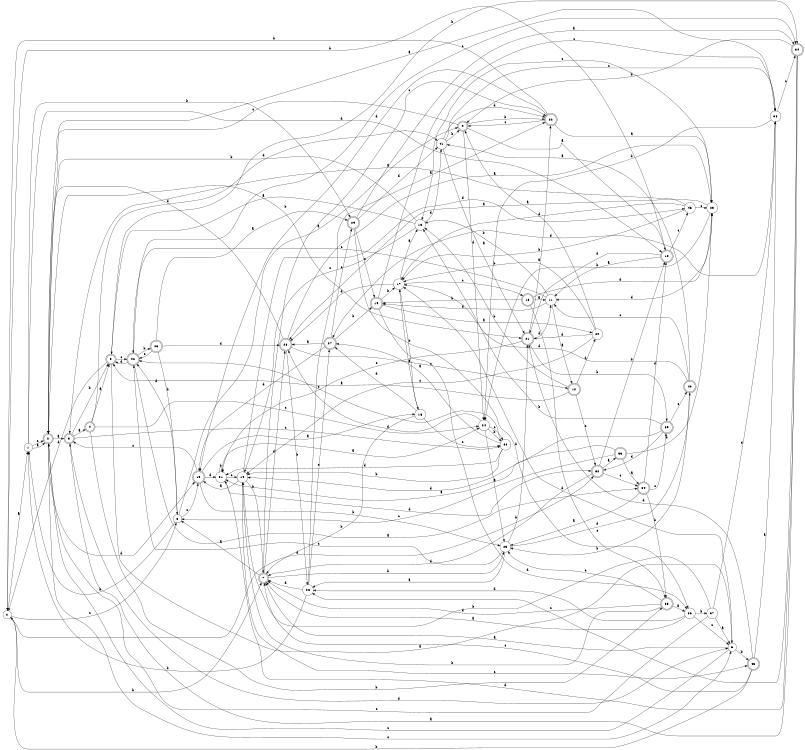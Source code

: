 digraph n38_10 {
__start0 [label="" shape="none"];

rankdir=LR;
size="8,5";

s0 [style="filled", color="black", fillcolor="white" shape="circle", label="0"];
s1 [style="filled", color="black", fillcolor="white" shape="circle", label="1"];
s2 [style="rounded,filled", color="black", fillcolor="white" shape="doublecircle", label="2"];
s3 [style="rounded,filled", color="black", fillcolor="white" shape="doublecircle", label="3"];
s4 [style="rounded,filled", color="black", fillcolor="white" shape="doublecircle", label="4"];
s5 [style="rounded,filled", color="black", fillcolor="white" shape="doublecircle", label="5"];
s6 [style="filled", color="black", fillcolor="white" shape="circle", label="6"];
s7 [style="rounded,filled", color="black", fillcolor="white" shape="doublecircle", label="7"];
s8 [style="filled", color="black", fillcolor="white" shape="circle", label="8"];
s9 [style="rounded,filled", color="black", fillcolor="white" shape="doublecircle", label="9"];
s10 [style="rounded,filled", color="black", fillcolor="white" shape="doublecircle", label="10"];
s11 [style="filled", color="black", fillcolor="white" shape="circle", label="11"];
s12 [style="rounded,filled", color="black", fillcolor="white" shape="doublecircle", label="12"];
s13 [style="filled", color="black", fillcolor="white" shape="circle", label="13"];
s14 [style="filled", color="black", fillcolor="white" shape="circle", label="14"];
s15 [style="rounded,filled", color="black", fillcolor="white" shape="doublecircle", label="15"];
s16 [style="filled", color="black", fillcolor="white" shape="circle", label="16"];
s17 [style="filled", color="black", fillcolor="white" shape="circle", label="17"];
s18 [style="rounded,filled", color="black", fillcolor="white" shape="doublecircle", label="18"];
s19 [style="rounded,filled", color="black", fillcolor="white" shape="doublecircle", label="19"];
s20 [style="filled", color="black", fillcolor="white" shape="circle", label="20"];
s21 [style="rounded,filled", color="black", fillcolor="white" shape="doublecircle", label="21"];
s22 [style="rounded,filled", color="black", fillcolor="white" shape="doublecircle", label="22"];
s23 [style="filled", color="black", fillcolor="white" shape="circle", label="23"];
s24 [style="filled", color="black", fillcolor="white" shape="circle", label="24"];
s25 [style="filled", color="black", fillcolor="white" shape="circle", label="25"];
s26 [style="filled", color="black", fillcolor="white" shape="circle", label="26"];
s27 [style="rounded,filled", color="black", fillcolor="white" shape="doublecircle", label="27"];
s28 [style="rounded,filled", color="black", fillcolor="white" shape="doublecircle", label="28"];
s29 [style="rounded,filled", color="black", fillcolor="white" shape="doublecircle", label="29"];
s30 [style="rounded,filled", color="black", fillcolor="white" shape="doublecircle", label="30"];
s31 [style="filled", color="black", fillcolor="white" shape="circle", label="31"];
s32 [style="rounded,filled", color="black", fillcolor="white" shape="doublecircle", label="32"];
s33 [style="rounded,filled", color="black", fillcolor="white" shape="doublecircle", label="33"];
s34 [style="rounded,filled", color="black", fillcolor="white" shape="doublecircle", label="34"];
s35 [style="rounded,filled", color="black", fillcolor="white" shape="doublecircle", label="35"];
s36 [style="filled", color="black", fillcolor="white" shape="circle", label="36"];
s37 [style="filled", color="black", fillcolor="white" shape="circle", label="37"];
s38 [style="filled", color="black", fillcolor="white" shape="circle", label="38"];
s39 [style="rounded,filled", color="black", fillcolor="white" shape="doublecircle", label="39"];
s40 [style="rounded,filled", color="black", fillcolor="white" shape="doublecircle", label="40"];
s41 [style="filled", color="black", fillcolor="white" shape="circle", label="41"];
s42 [style="rounded,filled", color="black", fillcolor="white" shape="doublecircle", label="42"];
s43 [style="rounded,filled", color="black", fillcolor="white" shape="doublecircle", label="43"];
s44 [style="filled", color="black", fillcolor="white" shape="circle", label="44"];
s45 [style="rounded,filled", color="black", fillcolor="white" shape="doublecircle", label="45"];
s46 [style="filled", color="black", fillcolor="white" shape="circle", label="46"];
s0 -> s1 [label="a"];
s0 -> s7 [label="b"];
s0 -> s8 [label="c"];
s0 -> s32 [label="d"];
s1 -> s2 [label="a"];
s1 -> s29 [label="b"];
s1 -> s2 [label="c"];
s1 -> s10 [label="d"];
s2 -> s3 [label="a"];
s2 -> s21 [label="b"];
s2 -> s6 [label="c"];
s2 -> s15 [label="d"];
s3 -> s4 [label="a"];
s3 -> s5 [label="b"];
s3 -> s44 [label="c"];
s3 -> s6 [label="d"];
s4 -> s5 [label="a"];
s4 -> s35 [label="b"];
s4 -> s24 [label="c"];
s4 -> s41 [label="d"];
s5 -> s6 [label="a"];
s5 -> s30 [label="b"];
s5 -> s42 [label="c"];
s5 -> s0 [label="d"];
s6 -> s7 [label="a"];
s6 -> s45 [label="b"];
s6 -> s2 [label="c"];
s6 -> s17 [label="d"];
s7 -> s8 [label="a"];
s7 -> s25 [label="b"];
s7 -> s22 [label="c"];
s7 -> s28 [label="d"];
s8 -> s9 [label="a"];
s8 -> s1 [label="b"];
s8 -> s15 [label="c"];
s8 -> s42 [label="d"];
s9 -> s10 [label="a"];
s9 -> s22 [label="b"];
s9 -> s2 [label="c"];
s9 -> s24 [label="d"];
s10 -> s11 [label="a"];
s10 -> s0 [label="b"];
s10 -> s46 [label="c"];
s10 -> s21 [label="d"];
s11 -> s12 [label="a"];
s11 -> s13 [label="b"];
s11 -> s42 [label="c"];
s11 -> s19 [label="d"];
s12 -> s5 [label="a"];
s12 -> s13 [label="b"];
s12 -> s32 [label="c"];
s12 -> s20 [label="d"];
s13 -> s5 [label="a"];
s13 -> s2 [label="b"];
s13 -> s14 [label="c"];
s13 -> s41 [label="d"];
s14 -> s15 [label="a"];
s14 -> s7 [label="b"];
s14 -> s45 [label="c"];
s14 -> s46 [label="d"];
s15 -> s16 [label="a"];
s15 -> s25 [label="b"];
s15 -> s3 [label="c"];
s15 -> s31 [label="d"];
s16 -> s17 [label="a"];
s16 -> s7 [label="b"];
s16 -> s44 [label="c"];
s16 -> s27 [label="d"];
s17 -> s13 [label="a"];
s17 -> s16 [label="b"];
s17 -> s18 [label="c"];
s17 -> s28 [label="d"];
s18 -> s11 [label="a"];
s18 -> s19 [label="b"];
s18 -> s35 [label="c"];
s18 -> s23 [label="d"];
s19 -> s20 [label="a"];
s19 -> s17 [label="b"];
s19 -> s38 [label="c"];
s19 -> s36 [label="d"];
s20 -> s9 [label="a"];
s20 -> s17 [label="b"];
s20 -> s14 [label="c"];
s20 -> s21 [label="d"];
s21 -> s22 [label="a"];
s21 -> s39 [label="b"];
s21 -> s31 [label="c"];
s21 -> s11 [label="d"];
s22 -> s23 [label="a"];
s22 -> s0 [label="b"];
s22 -> s9 [label="c"];
s22 -> s15 [label="d"];
s23 -> s3 [label="a"];
s23 -> s24 [label="b"];
s23 -> s13 [label="c"];
s23 -> s11 [label="d"];
s24 -> s25 [label="a"];
s24 -> s44 [label="b"];
s24 -> s44 [label="c"];
s24 -> s28 [label="d"];
s25 -> s26 [label="a"];
s25 -> s21 [label="b"];
s25 -> s42 [label="c"];
s25 -> s40 [label="d"];
s26 -> s22 [label="a"];
s26 -> s1 [label="b"];
s26 -> s27 [label="c"];
s26 -> s7 [label="d"];
s27 -> s28 [label="a"];
s27 -> s19 [label="b"];
s27 -> s29 [label="c"];
s27 -> s15 [label="d"];
s28 -> s23 [label="a"];
s28 -> s26 [label="b"];
s28 -> s12 [label="c"];
s28 -> s2 [label="d"];
s29 -> s30 [label="a"];
s29 -> s36 [label="b"];
s29 -> s19 [label="c"];
s29 -> s41 [label="d"];
s30 -> s3 [label="a"];
s30 -> s9 [label="b"];
s30 -> s26 [label="c"];
s30 -> s31 [label="d"];
s31 -> s24 [label="a"];
s31 -> s31 [label="b"];
s31 -> s14 [label="c"];
s31 -> s32 [label="d"];
s32 -> s33 [label="a"];
s32 -> s10 [label="b"];
s32 -> s34 [label="c"];
s32 -> s7 [label="d"];
s33 -> s34 [label="a"];
s33 -> s23 [label="b"];
s33 -> s8 [label="c"];
s33 -> s14 [label="d"];
s34 -> s25 [label="a"];
s34 -> s35 [label="b"];
s34 -> s39 [label="c"];
s34 -> s10 [label="d"];
s35 -> s36 [label="a"];
s35 -> s14 [label="b"];
s35 -> s25 [label="c"];
s35 -> s7 [label="d"];
s36 -> s7 [label="a"];
s36 -> s37 [label="b"];
s36 -> s6 [label="c"];
s36 -> s26 [label="d"];
s37 -> s6 [label="a"];
s37 -> s14 [label="b"];
s37 -> s2 [label="c"];
s37 -> s38 [label="d"];
s38 -> s2 [label="a"];
s38 -> s24 [label="b"];
s38 -> s30 [label="c"];
s38 -> s27 [label="d"];
s39 -> s31 [label="a"];
s39 -> s13 [label="b"];
s39 -> s40 [label="c"];
s39 -> s32 [label="d"];
s40 -> s41 [label="a"];
s40 -> s25 [label="b"];
s40 -> s11 [label="c"];
s40 -> s17 [label="d"];
s41 -> s21 [label="a"];
s41 -> s9 [label="b"];
s41 -> s38 [label="c"];
s41 -> s22 [label="d"];
s42 -> s34 [label="a"];
s42 -> s43 [label="b"];
s42 -> s30 [label="c"];
s42 -> s5 [label="d"];
s43 -> s29 [label="a"];
s43 -> s8 [label="b"];
s43 -> s42 [label="c"];
s43 -> s28 [label="d"];
s44 -> s27 [label="a"];
s44 -> s14 [label="b"];
s44 -> s42 [label="c"];
s44 -> s31 [label="d"];
s45 -> s38 [label="a"];
s45 -> s0 [label="b"];
s45 -> s7 [label="c"];
s45 -> s21 [label="d"];
s46 -> s28 [label="a"];
s46 -> s17 [label="b"];
s46 -> s23 [label="c"];
s46 -> s17 [label="d"];

}